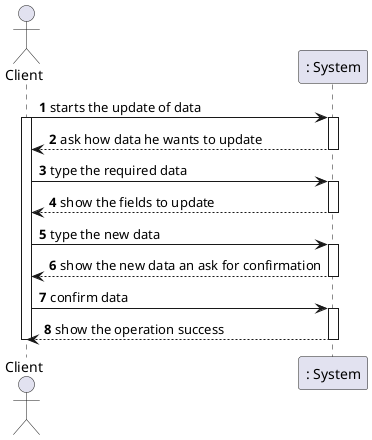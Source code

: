 @startuml
'https://plantuml.com/sequence-diagram

autonumber
actor "Client" as CLIENT
participant ": System" as SYSTEM

CLIENT->SYSTEM : starts the update of data
activate CLIENT
activate SYSTEM
SYSTEM-->CLIENT : ask how data he wants to update
deactivate SYSTEM

CLIENT->SYSTEM : type the required data
activate SYSTEM
SYSTEM-->CLIENT : show the fields to update
deactivate SYSTEM
CLIENT->SYSTEM : type the new data
activate SYSTEM
SYSTEM-->CLIENT : show the new data an ask for confirmation
deactivate SYSTEM
CLIENT->SYSTEM: confirm data
activate SYSTEM
SYSTEM-->CLIENT : show the operation success
deactivate SYSTEM


deactivate CLIENT

@enduml